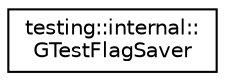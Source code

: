 digraph "Иерархия классов. Графический вид."
{
 // LATEX_PDF_SIZE
  edge [fontname="Helvetica",fontsize="10",labelfontname="Helvetica",labelfontsize="10"];
  node [fontname="Helvetica",fontsize="10",shape=record];
  rankdir="LR";
  Node0 [label="testing::internal::\lGTestFlagSaver",height=0.2,width=0.4,color="black", fillcolor="white", style="filled",URL="$classtesting_1_1internal_1_1GTestFlagSaver.html",tooltip=" "];
}
